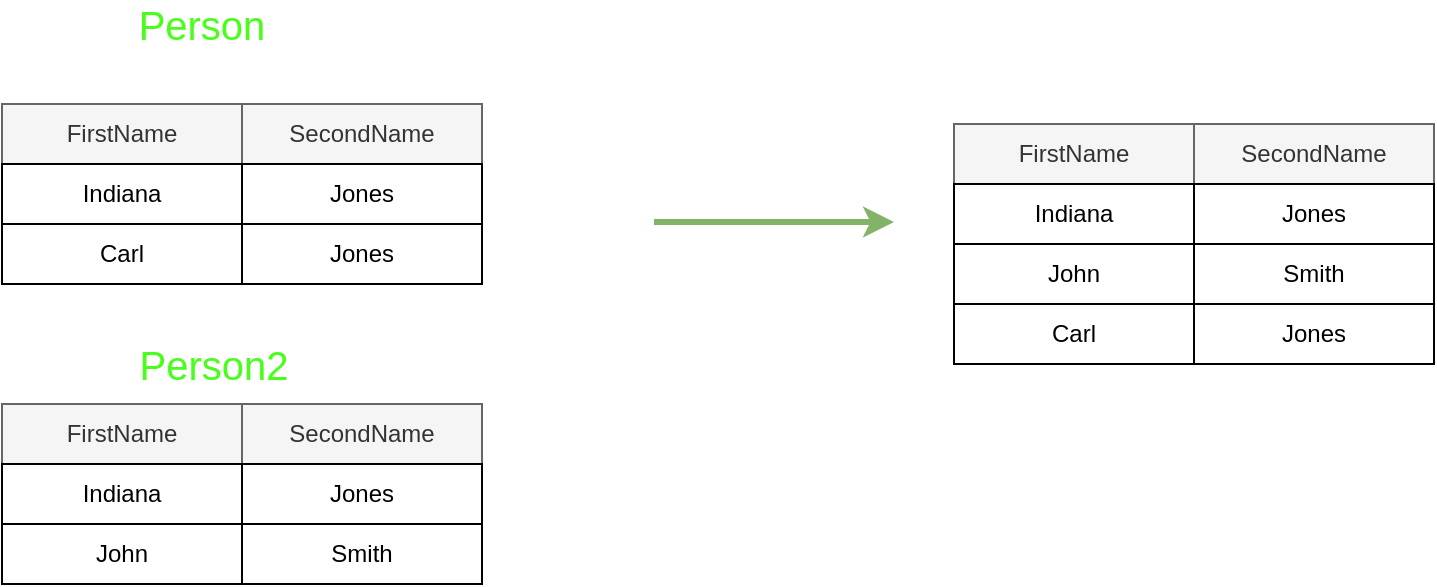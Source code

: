 <mxfile version="14.6.13" type="device"><diagram id="MLjCA6Bn1zjkp6dAtlja" name="Page-1"><mxGraphModel dx="2062" dy="1183" grid="1" gridSize="10" guides="1" tooltips="1" connect="1" arrows="1" fold="1" page="1" pageScale="1" pageWidth="827" pageHeight="1169" math="0" shadow="0"><root><mxCell id="0"/><mxCell id="1" parent="0"/><mxCell id="fr9HrjHfqs9ZrPGdGNiC-21" value="" style="endArrow=classic;html=1;strokeWidth=3;fillColor=#d5e8d4;strokeColor=#82b366;" parent="1" edge="1"><mxGeometry width="50" height="50" relative="1" as="geometry"><mxPoint x="560" y="649" as="sourcePoint"/><mxPoint x="680" y="649" as="targetPoint"/></mxGeometry></mxCell><mxCell id="800qVgY1w-A5NHFyHsjm-21" value="FirstName" style="rounded=0;whiteSpace=wrap;html=1;fillColor=#f5f5f5;strokeColor=#666666;fontColor=#333333;" vertex="1" parent="1"><mxGeometry x="234" y="590" width="120" height="30" as="geometry"/></mxCell><mxCell id="800qVgY1w-A5NHFyHsjm-22" value="SecondName" style="rounded=0;whiteSpace=wrap;html=1;fillColor=#f5f5f5;strokeColor=#666666;fontColor=#333333;" vertex="1" parent="1"><mxGeometry x="354" y="590" width="120" height="30" as="geometry"/></mxCell><mxCell id="800qVgY1w-A5NHFyHsjm-24" value="Indiana" style="rounded=0;whiteSpace=wrap;html=1;" vertex="1" parent="1"><mxGeometry x="234" y="620" width="120" height="30" as="geometry"/></mxCell><mxCell id="800qVgY1w-A5NHFyHsjm-25" value="Jones" style="rounded=0;whiteSpace=wrap;html=1;" vertex="1" parent="1"><mxGeometry x="354" y="620" width="120" height="30" as="geometry"/></mxCell><mxCell id="800qVgY1w-A5NHFyHsjm-34" value="Person" style="text;html=1;strokeColor=none;fillColor=none;align=center;verticalAlign=middle;whiteSpace=wrap;rounded=0;fontSize=20;fontColor=#47FF19;" vertex="1" parent="1"><mxGeometry x="314" y="540" width="40" height="20" as="geometry"/></mxCell><mxCell id="800qVgY1w-A5NHFyHsjm-41" value="Carl" style="rounded=0;whiteSpace=wrap;html=1;" vertex="1" parent="1"><mxGeometry x="234" y="650" width="120" height="30" as="geometry"/></mxCell><mxCell id="800qVgY1w-A5NHFyHsjm-42" value="Jones" style="rounded=0;whiteSpace=wrap;html=1;" vertex="1" parent="1"><mxGeometry x="354" y="650" width="120" height="30" as="geometry"/></mxCell><mxCell id="800qVgY1w-A5NHFyHsjm-43" value="FirstName" style="rounded=0;whiteSpace=wrap;html=1;fillColor=#f5f5f5;strokeColor=#666666;fontColor=#333333;" vertex="1" parent="1"><mxGeometry x="234" y="740" width="120" height="30" as="geometry"/></mxCell><mxCell id="800qVgY1w-A5NHFyHsjm-44" value="SecondName" style="rounded=0;whiteSpace=wrap;html=1;fillColor=#f5f5f5;strokeColor=#666666;fontColor=#333333;" vertex="1" parent="1"><mxGeometry x="354" y="740" width="120" height="30" as="geometry"/></mxCell><mxCell id="800qVgY1w-A5NHFyHsjm-45" value="Indiana" style="rounded=0;whiteSpace=wrap;html=1;" vertex="1" parent="1"><mxGeometry x="234" y="770" width="120" height="30" as="geometry"/></mxCell><mxCell id="800qVgY1w-A5NHFyHsjm-46" value="Jones" style="rounded=0;whiteSpace=wrap;html=1;" vertex="1" parent="1"><mxGeometry x="354" y="770" width="120" height="30" as="geometry"/></mxCell><mxCell id="800qVgY1w-A5NHFyHsjm-47" value="Person2" style="text;html=1;strokeColor=none;fillColor=none;align=center;verticalAlign=middle;whiteSpace=wrap;rounded=0;fontSize=20;fontColor=#47FF19;" vertex="1" parent="1"><mxGeometry x="320" y="710" width="40" height="20" as="geometry"/></mxCell><mxCell id="800qVgY1w-A5NHFyHsjm-51" value="John" style="rounded=0;whiteSpace=wrap;html=1;" vertex="1" parent="1"><mxGeometry x="234" y="800" width="120" height="30" as="geometry"/></mxCell><mxCell id="800qVgY1w-A5NHFyHsjm-52" value="Smith" style="rounded=0;whiteSpace=wrap;html=1;" vertex="1" parent="1"><mxGeometry x="354" y="800" width="120" height="30" as="geometry"/></mxCell><mxCell id="800qVgY1w-A5NHFyHsjm-53" value="FirstName" style="rounded=0;whiteSpace=wrap;html=1;fillColor=#f5f5f5;strokeColor=#666666;fontColor=#333333;" vertex="1" parent="1"><mxGeometry x="710" y="600" width="120" height="30" as="geometry"/></mxCell><mxCell id="800qVgY1w-A5NHFyHsjm-54" value="SecondName" style="rounded=0;whiteSpace=wrap;html=1;fillColor=#f5f5f5;strokeColor=#666666;fontColor=#333333;" vertex="1" parent="1"><mxGeometry x="830" y="600" width="120" height="30" as="geometry"/></mxCell><mxCell id="800qVgY1w-A5NHFyHsjm-55" value="Indiana" style="rounded=0;whiteSpace=wrap;html=1;" vertex="1" parent="1"><mxGeometry x="710" y="630" width="120" height="30" as="geometry"/></mxCell><mxCell id="800qVgY1w-A5NHFyHsjm-56" value="Jones" style="rounded=0;whiteSpace=wrap;html=1;" vertex="1" parent="1"><mxGeometry x="830" y="630" width="120" height="30" as="geometry"/></mxCell><mxCell id="800qVgY1w-A5NHFyHsjm-57" value="John" style="rounded=0;whiteSpace=wrap;html=1;" vertex="1" parent="1"><mxGeometry x="710" y="660" width="120" height="30" as="geometry"/></mxCell><mxCell id="800qVgY1w-A5NHFyHsjm-58" value="Smith" style="rounded=0;whiteSpace=wrap;html=1;" vertex="1" parent="1"><mxGeometry x="830" y="660" width="120" height="30" as="geometry"/></mxCell><mxCell id="800qVgY1w-A5NHFyHsjm-59" value="Carl" style="rounded=0;whiteSpace=wrap;html=1;" vertex="1" parent="1"><mxGeometry x="710" y="690" width="120" height="30" as="geometry"/></mxCell><mxCell id="800qVgY1w-A5NHFyHsjm-60" value="Jones" style="rounded=0;whiteSpace=wrap;html=1;" vertex="1" parent="1"><mxGeometry x="830" y="690" width="120" height="30" as="geometry"/></mxCell></root></mxGraphModel></diagram></mxfile>